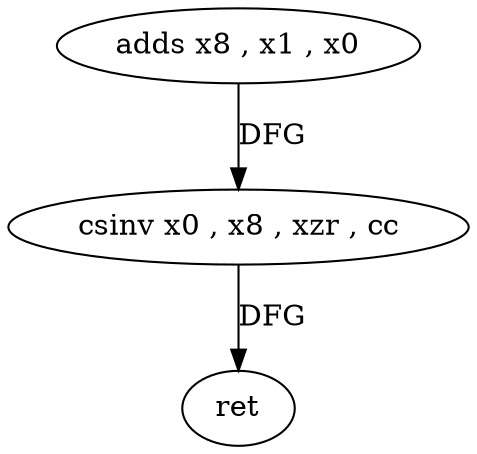 digraph "func" {
"4218016" [label = "adds x8 , x1 , x0" ]
"4218020" [label = "csinv x0 , x8 , xzr , cc" ]
"4218024" [label = "ret" ]
"4218016" -> "4218020" [ label = "DFG" ]
"4218020" -> "4218024" [ label = "DFG" ]
}

